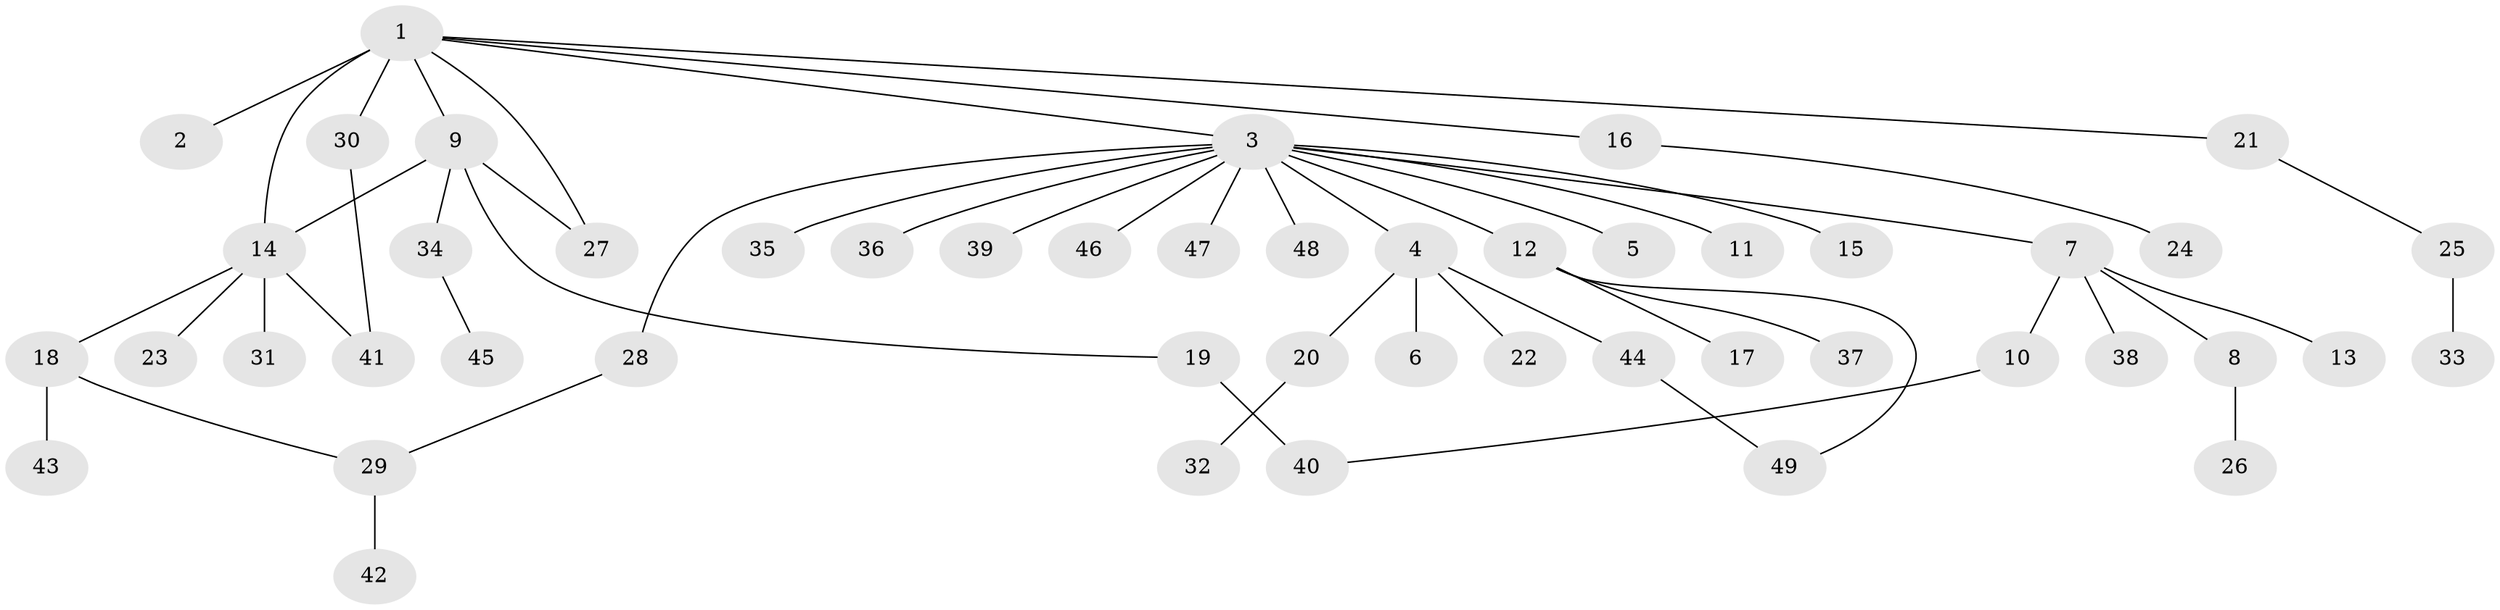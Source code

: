 // original degree distribution, {12: 0.020618556701030927, 2: 0.1958762886597938, 16: 0.010309278350515464, 14: 0.010309278350515464, 1: 0.5979381443298969, 7: 0.010309278350515464, 3: 0.10309278350515463, 4: 0.041237113402061855, 5: 0.010309278350515464}
// Generated by graph-tools (version 1.1) at 2025/35/03/09/25 02:35:30]
// undirected, 49 vertices, 54 edges
graph export_dot {
graph [start="1"]
  node [color=gray90,style=filled];
  1;
  2;
  3;
  4;
  5;
  6;
  7;
  8;
  9;
  10;
  11;
  12;
  13;
  14;
  15;
  16;
  17;
  18;
  19;
  20;
  21;
  22;
  23;
  24;
  25;
  26;
  27;
  28;
  29;
  30;
  31;
  32;
  33;
  34;
  35;
  36;
  37;
  38;
  39;
  40;
  41;
  42;
  43;
  44;
  45;
  46;
  47;
  48;
  49;
  1 -- 2 [weight=1.0];
  1 -- 3 [weight=1.0];
  1 -- 9 [weight=1.0];
  1 -- 14 [weight=1.0];
  1 -- 16 [weight=1.0];
  1 -- 21 [weight=1.0];
  1 -- 27 [weight=1.0];
  1 -- 30 [weight=3.0];
  3 -- 4 [weight=1.0];
  3 -- 5 [weight=1.0];
  3 -- 7 [weight=1.0];
  3 -- 11 [weight=1.0];
  3 -- 12 [weight=1.0];
  3 -- 15 [weight=1.0];
  3 -- 28 [weight=1.0];
  3 -- 35 [weight=1.0];
  3 -- 36 [weight=1.0];
  3 -- 39 [weight=1.0];
  3 -- 46 [weight=1.0];
  3 -- 47 [weight=1.0];
  3 -- 48 [weight=1.0];
  4 -- 6 [weight=9.0];
  4 -- 20 [weight=1.0];
  4 -- 22 [weight=1.0];
  4 -- 44 [weight=1.0];
  7 -- 8 [weight=1.0];
  7 -- 10 [weight=1.0];
  7 -- 13 [weight=1.0];
  7 -- 38 [weight=1.0];
  8 -- 26 [weight=1.0];
  9 -- 14 [weight=5.0];
  9 -- 19 [weight=1.0];
  9 -- 27 [weight=1.0];
  9 -- 34 [weight=1.0];
  10 -- 40 [weight=1.0];
  12 -- 17 [weight=1.0];
  12 -- 37 [weight=1.0];
  12 -- 49 [weight=1.0];
  14 -- 18 [weight=1.0];
  14 -- 23 [weight=1.0];
  14 -- 31 [weight=1.0];
  14 -- 41 [weight=1.0];
  16 -- 24 [weight=1.0];
  18 -- 29 [weight=1.0];
  18 -- 43 [weight=1.0];
  19 -- 40 [weight=2.0];
  20 -- 32 [weight=1.0];
  21 -- 25 [weight=1.0];
  25 -- 33 [weight=3.0];
  28 -- 29 [weight=1.0];
  29 -- 42 [weight=1.0];
  30 -- 41 [weight=1.0];
  34 -- 45 [weight=1.0];
  44 -- 49 [weight=1.0];
}
